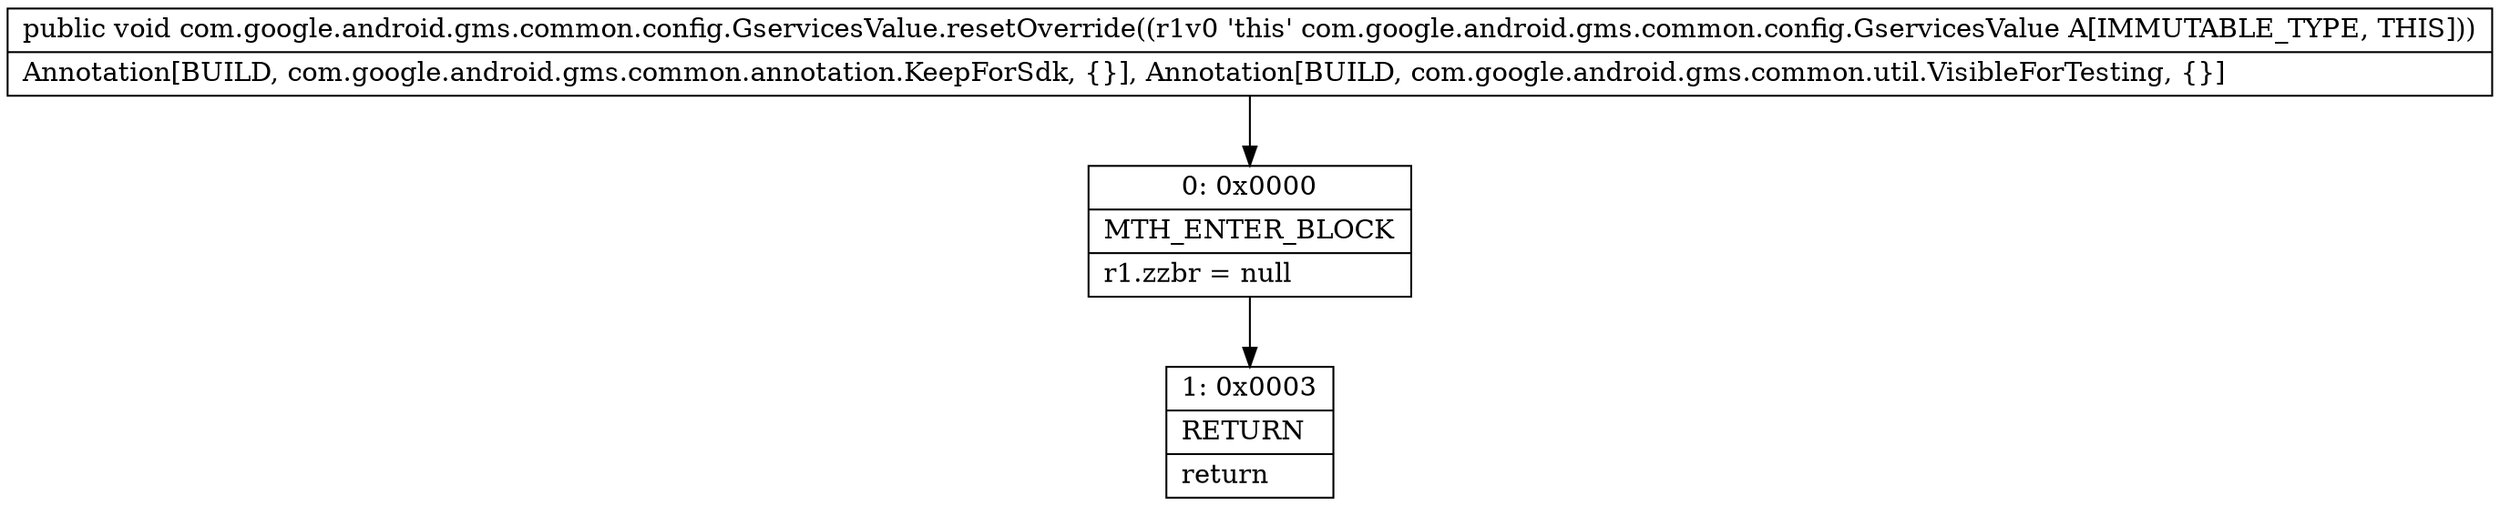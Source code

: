 digraph "CFG forcom.google.android.gms.common.config.GservicesValue.resetOverride()V" {
Node_0 [shape=record,label="{0\:\ 0x0000|MTH_ENTER_BLOCK\l|r1.zzbr = null\l}"];
Node_1 [shape=record,label="{1\:\ 0x0003|RETURN\l|return\l}"];
MethodNode[shape=record,label="{public void com.google.android.gms.common.config.GservicesValue.resetOverride((r1v0 'this' com.google.android.gms.common.config.GservicesValue A[IMMUTABLE_TYPE, THIS]))  | Annotation[BUILD, com.google.android.gms.common.annotation.KeepForSdk, \{\}], Annotation[BUILD, com.google.android.gms.common.util.VisibleForTesting, \{\}]\l}"];
MethodNode -> Node_0;
Node_0 -> Node_1;
}

